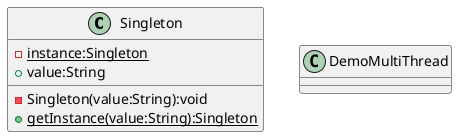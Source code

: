 @startuml
'https://plantuml.com/class-diagram

class Singleton{
    {static} - instance:Singleton
    + value:String
    - Singleton(value:String):void
    {static} + getInstance(value:String):Singleton
}

class DemoMultiThread{

}
@enduml